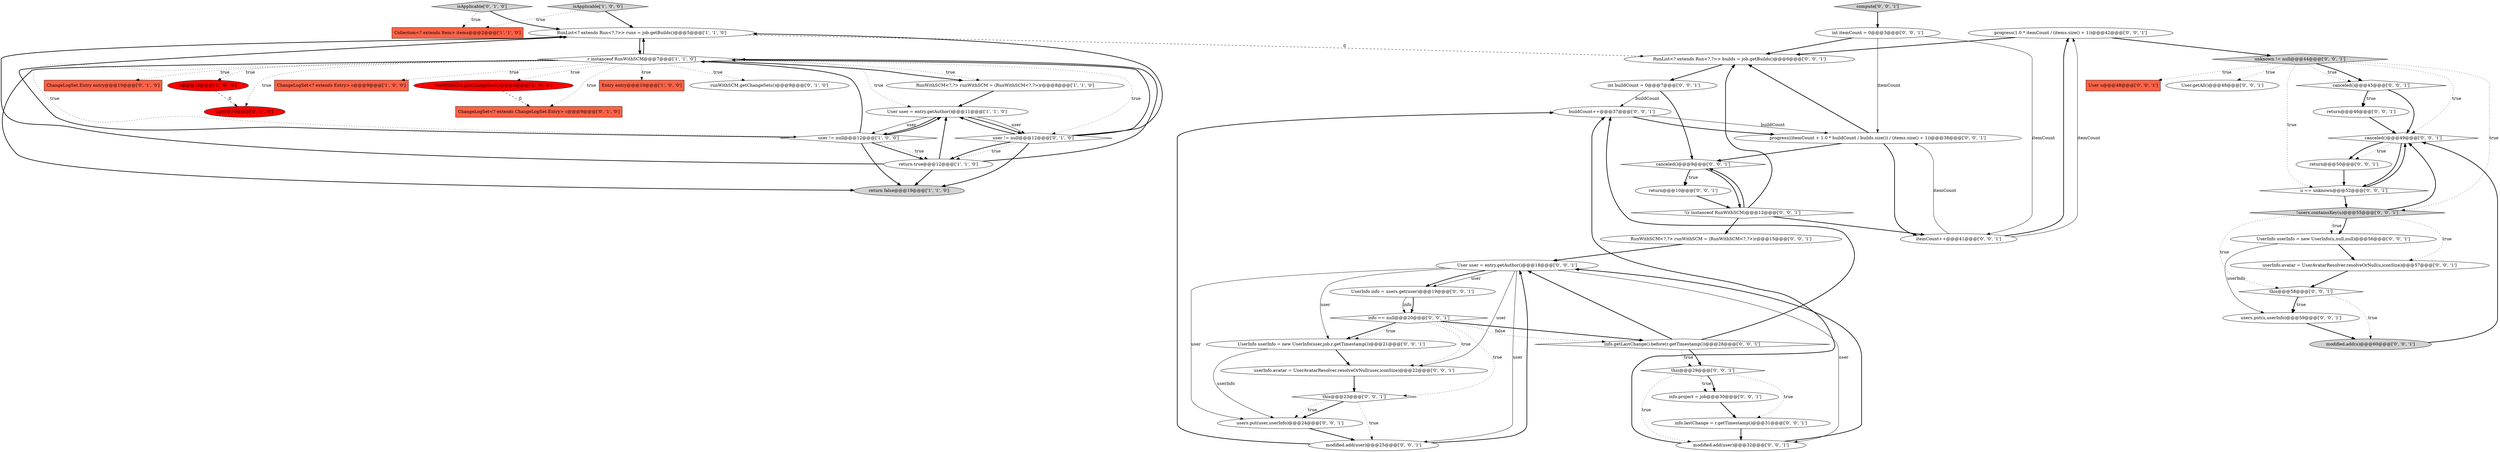 digraph {
44 [style = filled, label = "canceled()@@@49@@@['0', '0', '1']", fillcolor = white, shape = diamond image = "AAA0AAABBB3BBB"];
25 [style = filled, label = "UserInfo userInfo = new UserInfo(u,null,null)@@@56@@@['0', '0', '1']", fillcolor = white, shape = ellipse image = "AAA0AAABBB3BBB"];
38 [style = filled, label = "this@@@29@@@['0', '0', '1']", fillcolor = white, shape = diamond image = "AAA0AAABBB3BBB"];
24 [style = filled, label = "progress(1.0 * itemCount / (items.size() + 1))@@@42@@@['0', '0', '1']", fillcolor = white, shape = ellipse image = "AAA0AAABBB3BBB"];
14 [style = filled, label = "ChangeLogSet.Entry entry@@@10@@@['0', '1', '0']", fillcolor = tomato, shape = box image = "AAA0AAABBB2BBB"];
35 [style = filled, label = "int buildCount = 0@@@7@@@['0', '0', '1']", fillcolor = white, shape = ellipse image = "AAA0AAABBB3BBB"];
48 [style = filled, label = "unknown != null@@@44@@@['0', '0', '1']", fillcolor = lightgray, shape = diamond image = "AAA0AAABBB3BBB"];
12 [style = filled, label = "c@@@10@@@['1', '0', '0']", fillcolor = red, shape = ellipse image = "AAA1AAABBB1BBB"];
49 [style = filled, label = "!users.containsKey(u)@@@55@@@['0', '0', '1']", fillcolor = lightgray, shape = diamond image = "AAA0AAABBB3BBB"];
27 [style = filled, label = "userInfo.avatar = UserAvatarResolver.resolveOrNull(user,iconSize)@@@22@@@['0', '0', '1']", fillcolor = white, shape = ellipse image = "AAA0AAABBB3BBB"];
55 [style = filled, label = "return@@@10@@@['0', '0', '1']", fillcolor = white, shape = ellipse image = "AAA0AAABBB3BBB"];
51 [style = filled, label = "return@@@46@@@['0', '0', '1']", fillcolor = white, shape = ellipse image = "AAA0AAABBB3BBB"];
34 [style = filled, label = "buildCount++@@@37@@@['0', '0', '1']", fillcolor = white, shape = ellipse image = "AAA0AAABBB3BBB"];
54 [style = filled, label = "info == null@@@20@@@['0', '0', '1']", fillcolor = white, shape = diamond image = "AAA0AAABBB3BBB"];
33 [style = filled, label = "info.project = job@@@30@@@['0', '0', '1']", fillcolor = white, shape = ellipse image = "AAA0AAABBB3BBB"];
0 [style = filled, label = "User user = entry.getAuthor()@@@11@@@['1', '1', '0']", fillcolor = white, shape = ellipse image = "AAA0AAABBB1BBB"];
56 [style = filled, label = "UserInfo info = users.get(user)@@@19@@@['0', '0', '1']", fillcolor = white, shape = ellipse image = "AAA0AAABBB3BBB"];
32 [style = filled, label = "return@@@50@@@['0', '0', '1']", fillcolor = white, shape = ellipse image = "AAA0AAABBB3BBB"];
40 [style = filled, label = "!(r instanceof RunWithSCM)@@@12@@@['0', '0', '1']", fillcolor = white, shape = diamond image = "AAA0AAABBB3BBB"];
30 [style = filled, label = "info.lastChange = r.getTimestamp()@@@31@@@['0', '0', '1']", fillcolor = white, shape = ellipse image = "AAA0AAABBB3BBB"];
26 [style = filled, label = "RunWithSCM<?,?> runWithSCM = (RunWithSCM<?,?>)r@@@15@@@['0', '0', '1']", fillcolor = white, shape = ellipse image = "AAA0AAABBB3BBB"];
43 [style = filled, label = "progress((itemCount + 1.0 * buildCount / builds.size()) / (items.size() + 1))@@@38@@@['0', '0', '1']", fillcolor = white, shape = ellipse image = "AAA0AAABBB3BBB"];
21 [style = filled, label = "modified.add(user)@@@25@@@['0', '0', '1']", fillcolor = white, shape = ellipse image = "AAA0AAABBB3BBB"];
28 [style = filled, label = "u == unknown@@@52@@@['0', '0', '1']", fillcolor = white, shape = diamond image = "AAA0AAABBB3BBB"];
20 [style = filled, label = "users.put(user,userInfo)@@@24@@@['0', '0', '1']", fillcolor = white, shape = ellipse image = "AAA0AAABBB3BBB"];
16 [style = filled, label = "c@@@10@@@['0', '1', '0']", fillcolor = red, shape = ellipse image = "AAA1AAABBB2BBB"];
23 [style = filled, label = "userInfo.avatar = UserAvatarResolver.resolveOrNull(u,iconSize)@@@57@@@['0', '0', '1']", fillcolor = white, shape = ellipse image = "AAA0AAABBB3BBB"];
39 [style = filled, label = "itemCount++@@@41@@@['0', '0', '1']", fillcolor = white, shape = ellipse image = "AAA0AAABBB3BBB"];
5 [style = filled, label = "ChangeLogSet<? extends Entry> c@@@9@@@['1', '0', '0']", fillcolor = tomato, shape = box image = "AAA0AAABBB1BBB"];
31 [style = filled, label = "info.getLastChange().before(r.getTimestamp())@@@28@@@['0', '0', '1']", fillcolor = white, shape = diamond image = "AAA0AAABBB3BBB"];
37 [style = filled, label = "users.put(u,userInfo)@@@59@@@['0', '0', '1']", fillcolor = white, shape = ellipse image = "AAA0AAABBB3BBB"];
1 [style = filled, label = "user != null@@@12@@@['1', '0', '0']", fillcolor = white, shape = diamond image = "AAA0AAABBB1BBB"];
7 [style = filled, label = "RunWithSCM<?,?> runWithSCM = (RunWithSCM<?,?>)r@@@8@@@['1', '1', '0']", fillcolor = white, shape = ellipse image = "AAA0AAABBB1BBB"];
41 [style = filled, label = "RunList<? extends Run<?,?>> builds = job.getBuilds()@@@6@@@['0', '0', '1']", fillcolor = white, shape = ellipse image = "AAA0AAABBB3BBB"];
18 [style = filled, label = "ChangeLogSet<? extends ChangeLogSet.Entry> c@@@9@@@['0', '1', '0']", fillcolor = tomato, shape = box image = "AAA1AAABBB2BBB"];
46 [style = filled, label = "modified.add(u)@@@60@@@['0', '0', '1']", fillcolor = lightgray, shape = ellipse image = "AAA0AAABBB3BBB"];
8 [style = filled, label = "RunList<? extends Run<?,?>> runs = job.getBuilds()@@@5@@@['1', '1', '0']", fillcolor = white, shape = ellipse image = "AAA0AAABBB1BBB"];
15 [style = filled, label = "isApplicable['0', '1', '0']", fillcolor = lightgray, shape = diamond image = "AAA0AAABBB2BBB"];
2 [style = filled, label = "isApplicable['1', '0', '0']", fillcolor = lightgray, shape = diamond image = "AAA0AAABBB1BBB"];
19 [style = filled, label = "User user = entry.getAuthor()@@@18@@@['0', '0', '1']", fillcolor = white, shape = ellipse image = "AAA0AAABBB3BBB"];
22 [style = filled, label = "this@@@58@@@['0', '0', '1']", fillcolor = white, shape = diamond image = "AAA0AAABBB3BBB"];
10 [style = filled, label = "Collection<? extends Item> items@@@2@@@['1', '1', '0']", fillcolor = tomato, shape = box image = "AAA0AAABBB1BBB"];
36 [style = filled, label = "User u@@@48@@@['0', '0', '1']", fillcolor = tomato, shape = box image = "AAA0AAABBB3BBB"];
29 [style = filled, label = "canceled()@@@9@@@['0', '0', '1']", fillcolor = white, shape = diamond image = "AAA0AAABBB3BBB"];
4 [style = filled, label = "return true@@@12@@@['1', '1', '0']", fillcolor = white, shape = ellipse image = "AAA0AAABBB1BBB"];
3 [style = filled, label = "Entry entry@@@10@@@['1', '0', '0']", fillcolor = tomato, shape = box image = "AAA0AAABBB1BBB"];
13 [style = filled, label = "runWithSCM.getChangeSets()@@@9@@@['0', '1', '0']", fillcolor = white, shape = ellipse image = "AAA0AAABBB2BBB"];
11 [style = filled, label = "runWithSCM.getChangeSets()@@@9@@@['1', '0', '0']", fillcolor = red, shape = ellipse image = "AAA1AAABBB1BBB"];
50 [style = filled, label = "int itemCount = 0@@@3@@@['0', '0', '1']", fillcolor = white, shape = ellipse image = "AAA0AAABBB3BBB"];
6 [style = filled, label = "r instanceof RunWithSCM@@@7@@@['1', '1', '0']", fillcolor = white, shape = diamond image = "AAA0AAABBB1BBB"];
42 [style = filled, label = "modified.add(user)@@@32@@@['0', '0', '1']", fillcolor = white, shape = ellipse image = "AAA0AAABBB3BBB"];
52 [style = filled, label = "compute['0', '0', '1']", fillcolor = lightgray, shape = diamond image = "AAA0AAABBB3BBB"];
9 [style = filled, label = "return false@@@19@@@['1', '1', '0']", fillcolor = lightgray, shape = ellipse image = "AAA0AAABBB1BBB"];
47 [style = filled, label = "User.getAll()@@@48@@@['0', '0', '1']", fillcolor = white, shape = ellipse image = "AAA0AAABBB3BBB"];
45 [style = filled, label = "canceled()@@@45@@@['0', '0', '1']", fillcolor = white, shape = diamond image = "AAA0AAABBB3BBB"];
53 [style = filled, label = "this@@@23@@@['0', '0', '1']", fillcolor = white, shape = diamond image = "AAA0AAABBB3BBB"];
17 [style = filled, label = "user != null@@@12@@@['0', '1', '0']", fillcolor = white, shape = diamond image = "AAA0AAABBB2BBB"];
57 [style = filled, label = "UserInfo userInfo = new UserInfo(user,job,r.getTimestamp())@@@21@@@['0', '0', '1']", fillcolor = white, shape = ellipse image = "AAA0AAABBB3BBB"];
22->37 [style = bold, label=""];
54->57 [style = bold, label=""];
17->9 [style = bold, label=""];
48->44 [style = dotted, label="true"];
6->1 [style = dotted, label="true"];
55->40 [style = bold, label=""];
39->24 [style = bold, label=""];
8->6 [style = bold, label=""];
19->56 [style = solid, label="user"];
56->54 [style = bold, label=""];
23->22 [style = bold, label=""];
6->18 [style = dotted, label="true"];
40->26 [style = bold, label=""];
4->8 [style = bold, label=""];
43->29 [style = bold, label=""];
6->0 [style = dotted, label="true"];
6->11 [style = dotted, label="true"];
19->42 [style = solid, label="user"];
6->3 [style = dotted, label="true"];
50->39 [style = solid, label="itemCount"];
35->34 [style = solid, label="buildCount"];
42->19 [style = bold, label=""];
2->10 [style = dotted, label="true"];
38->33 [style = dotted, label="true"];
1->4 [style = bold, label=""];
22->46 [style = dotted, label="true"];
54->31 [style = dotted, label="false"];
21->19 [style = bold, label=""];
29->55 [style = dotted, label="true"];
19->27 [style = solid, label="user"];
0->17 [style = bold, label=""];
27->53 [style = bold, label=""];
6->13 [style = dotted, label="true"];
30->42 [style = bold, label=""];
51->44 [style = bold, label=""];
53->20 [style = bold, label=""];
48->28 [style = dotted, label="true"];
15->10 [style = dotted, label="true"];
7->0 [style = bold, label=""];
1->4 [style = dotted, label="true"];
1->0 [style = bold, label=""];
19->56 [style = bold, label=""];
54->53 [style = dotted, label="true"];
48->36 [style = dotted, label="true"];
0->1 [style = solid, label="user"];
4->0 [style = bold, label=""];
54->27 [style = dotted, label="true"];
49->25 [style = bold, label=""];
6->14 [style = dotted, label="true"];
39->43 [style = solid, label="itemCount"];
37->46 [style = bold, label=""];
48->47 [style = dotted, label="true"];
11->18 [style = dashed, label="0"];
25->37 [style = solid, label="userInfo"];
44->32 [style = bold, label=""];
33->30 [style = bold, label=""];
6->7 [style = dotted, label="true"];
29->40 [style = bold, label=""];
6->12 [style = dotted, label="true"];
6->7 [style = bold, label=""];
38->33 [style = bold, label=""];
50->41 [style = bold, label=""];
40->29 [style = bold, label=""];
38->42 [style = dotted, label="true"];
46->44 [style = bold, label=""];
4->9 [style = bold, label=""];
17->8 [style = bold, label=""];
44->32 [style = dotted, label="true"];
1->8 [style = bold, label=""];
35->29 [style = bold, label=""];
19->20 [style = solid, label="user"];
17->6 [style = bold, label=""];
45->51 [style = bold, label=""];
17->4 [style = dotted, label="true"];
53->20 [style = dotted, label="true"];
54->57 [style = dotted, label="true"];
49->44 [style = bold, label=""];
21->34 [style = bold, label=""];
28->49 [style = bold, label=""];
22->37 [style = dotted, label="true"];
31->38 [style = bold, label=""];
26->19 [style = bold, label=""];
48->45 [style = dotted, label="true"];
19->57 [style = solid, label="user"];
8->41 [style = dashed, label="0"];
45->44 [style = bold, label=""];
49->23 [style = dotted, label="true"];
1->9 [style = bold, label=""];
31->34 [style = bold, label=""];
24->41 [style = bold, label=""];
38->30 [style = dotted, label="true"];
29->55 [style = bold, label=""];
1->6 [style = bold, label=""];
17->0 [style = bold, label=""];
40->39 [style = bold, label=""];
45->51 [style = dotted, label="true"];
0->1 [style = bold, label=""];
43->41 [style = bold, label=""];
52->50 [style = bold, label=""];
49->22 [style = dotted, label="true"];
39->24 [style = solid, label="itemCount"];
34->43 [style = bold, label=""];
43->39 [style = bold, label=""];
0->17 [style = solid, label="user"];
15->8 [style = bold, label=""];
17->4 [style = bold, label=""];
31->19 [style = bold, label=""];
41->35 [style = bold, label=""];
42->34 [style = bold, label=""];
50->43 [style = solid, label="itemCount"];
12->16 [style = dashed, label="0"];
4->6 [style = bold, label=""];
25->23 [style = bold, label=""];
56->54 [style = solid, label="info"];
34->43 [style = solid, label="buildCount"];
6->17 [style = dotted, label="true"];
48->49 [style = dotted, label="true"];
49->25 [style = dotted, label="true"];
20->21 [style = bold, label=""];
48->45 [style = bold, label=""];
57->27 [style = bold, label=""];
54->31 [style = bold, label=""];
44->28 [style = bold, label=""];
31->38 [style = dotted, label="true"];
6->8 [style = bold, label=""];
40->41 [style = bold, label=""];
28->44 [style = bold, label=""];
57->20 [style = solid, label="userInfo"];
53->21 [style = dotted, label="true"];
6->9 [style = bold, label=""];
19->21 [style = solid, label="user"];
32->28 [style = bold, label=""];
24->48 [style = bold, label=""];
2->8 [style = bold, label=""];
6->16 [style = dotted, label="true"];
6->5 [style = dotted, label="true"];
}
